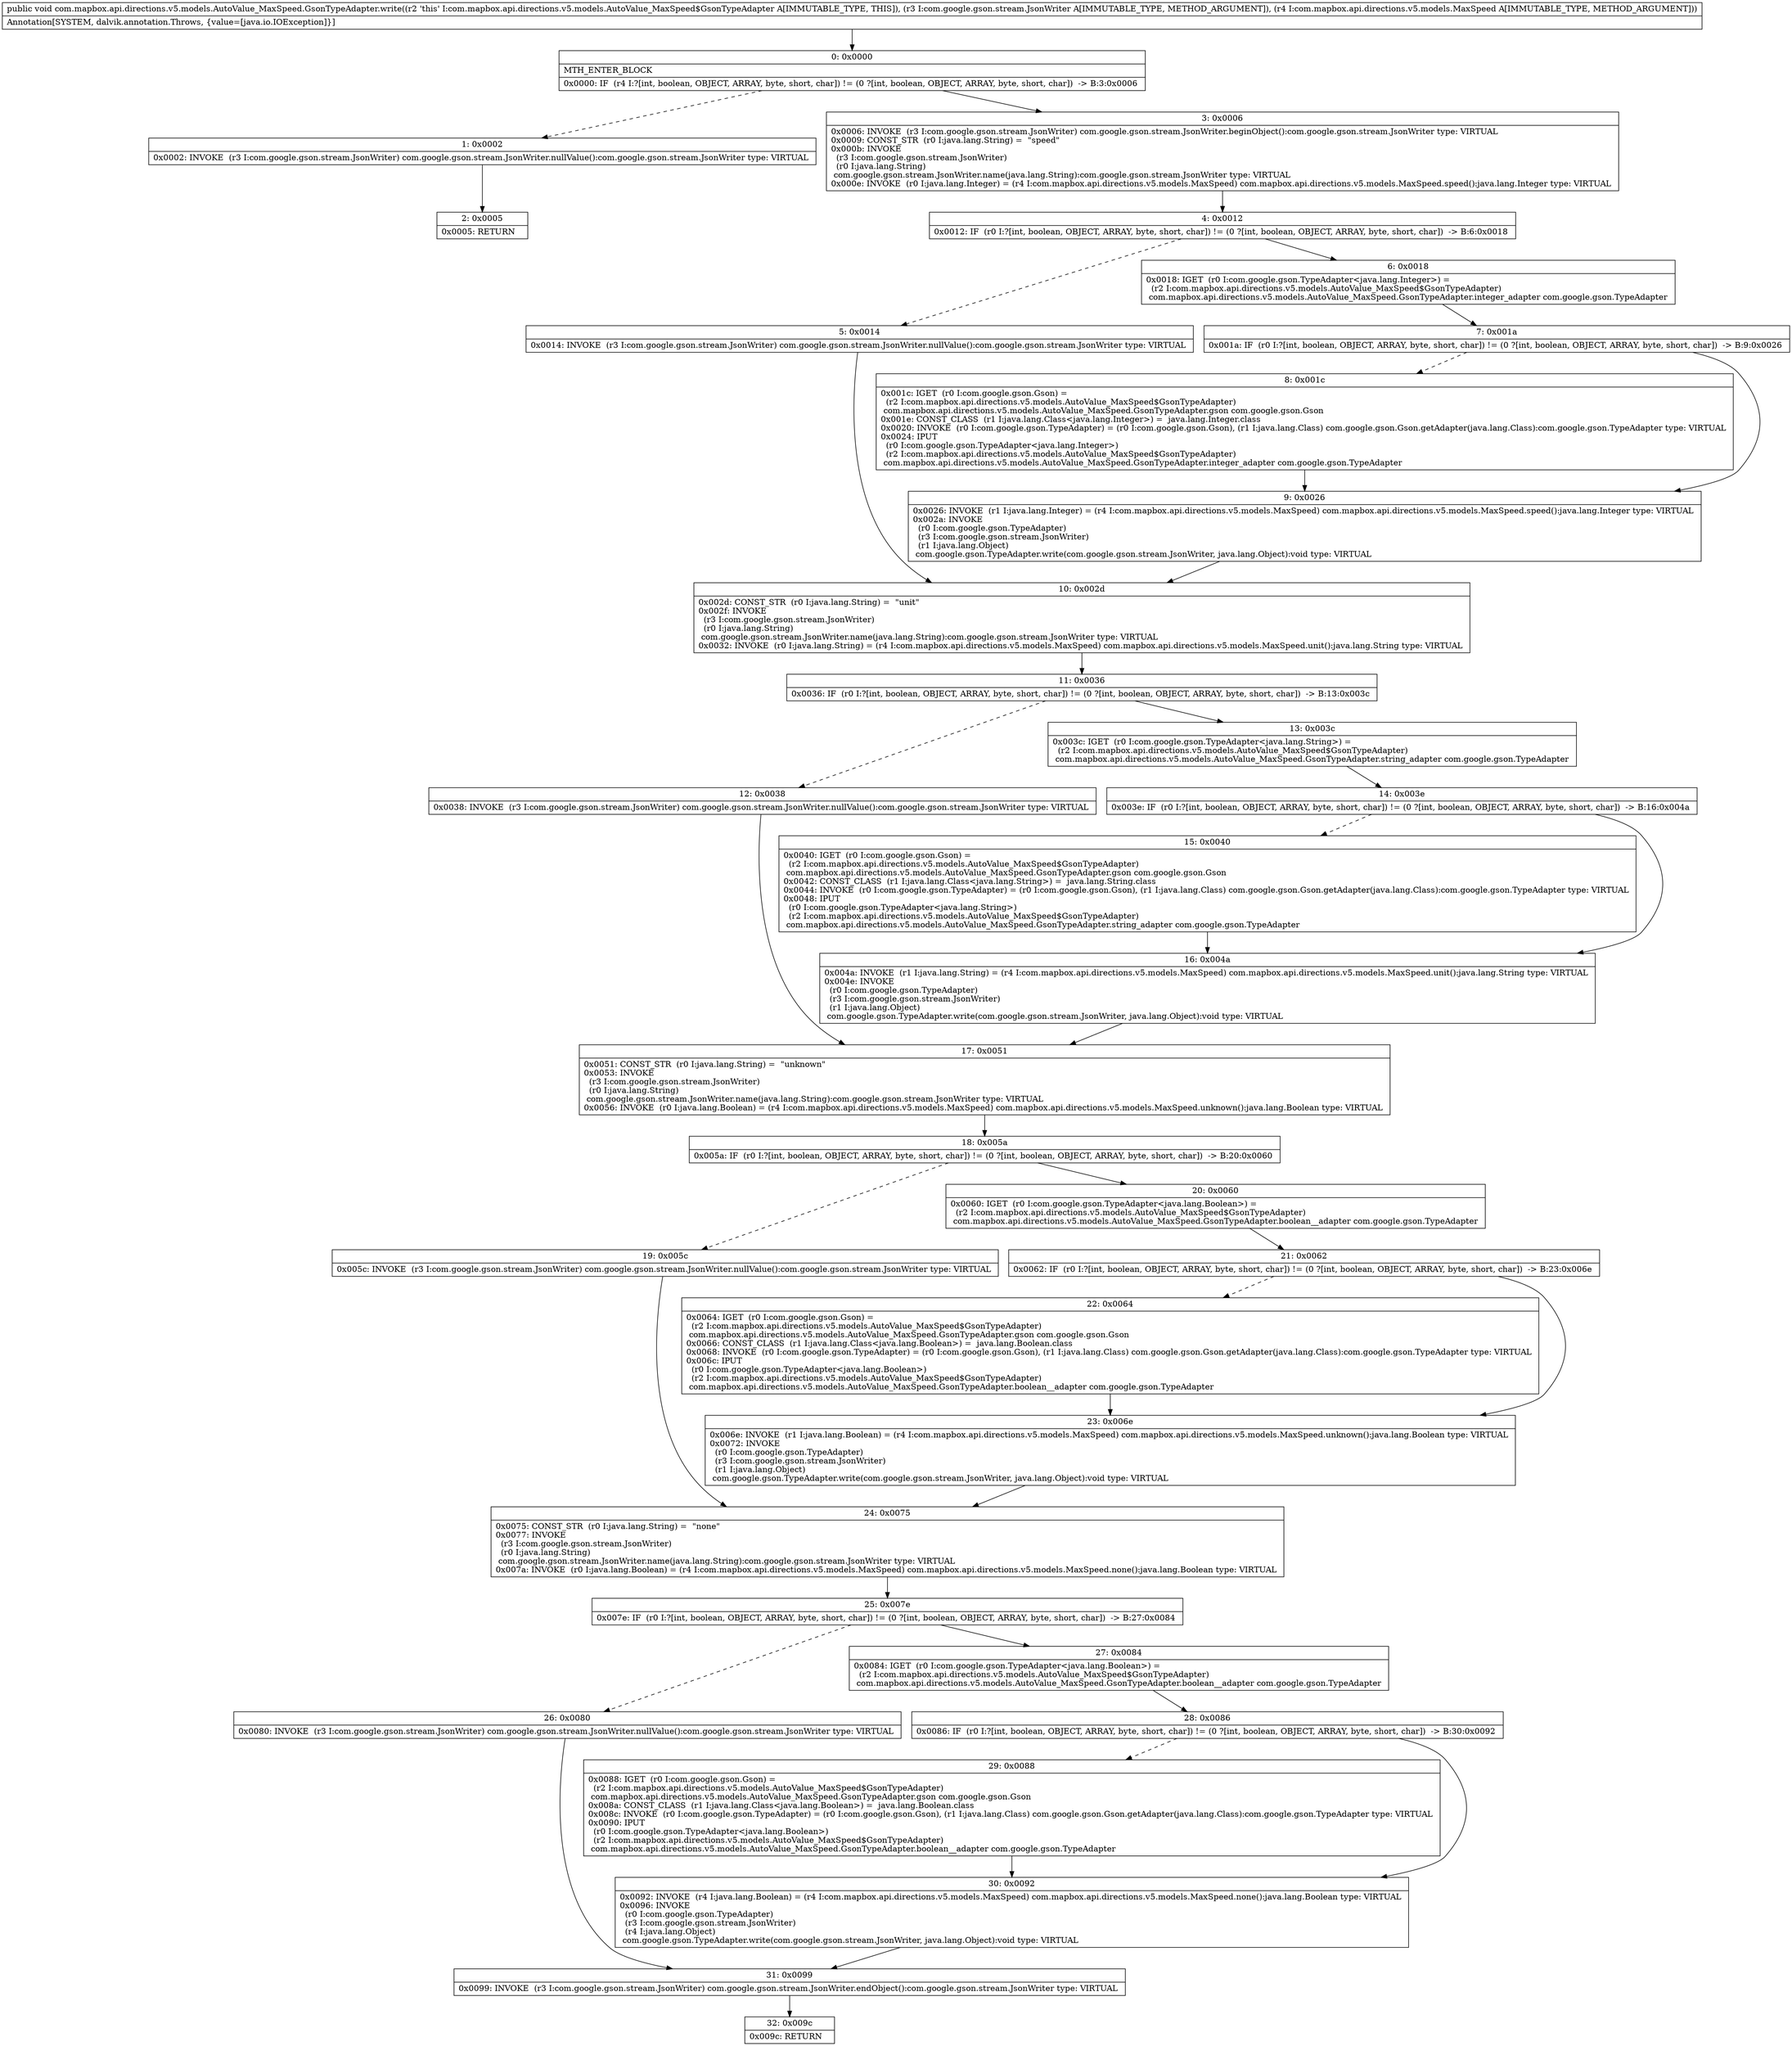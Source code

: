 digraph "CFG forcom.mapbox.api.directions.v5.models.AutoValue_MaxSpeed.GsonTypeAdapter.write(Lcom\/google\/gson\/stream\/JsonWriter;Lcom\/mapbox\/api\/directions\/v5\/models\/MaxSpeed;)V" {
Node_0 [shape=record,label="{0\:\ 0x0000|MTH_ENTER_BLOCK\l|0x0000: IF  (r4 I:?[int, boolean, OBJECT, ARRAY, byte, short, char]) != (0 ?[int, boolean, OBJECT, ARRAY, byte, short, char])  \-\> B:3:0x0006 \l}"];
Node_1 [shape=record,label="{1\:\ 0x0002|0x0002: INVOKE  (r3 I:com.google.gson.stream.JsonWriter) com.google.gson.stream.JsonWriter.nullValue():com.google.gson.stream.JsonWriter type: VIRTUAL \l}"];
Node_2 [shape=record,label="{2\:\ 0x0005|0x0005: RETURN   \l}"];
Node_3 [shape=record,label="{3\:\ 0x0006|0x0006: INVOKE  (r3 I:com.google.gson.stream.JsonWriter) com.google.gson.stream.JsonWriter.beginObject():com.google.gson.stream.JsonWriter type: VIRTUAL \l0x0009: CONST_STR  (r0 I:java.lang.String) =  \"speed\" \l0x000b: INVOKE  \l  (r3 I:com.google.gson.stream.JsonWriter)\l  (r0 I:java.lang.String)\l com.google.gson.stream.JsonWriter.name(java.lang.String):com.google.gson.stream.JsonWriter type: VIRTUAL \l0x000e: INVOKE  (r0 I:java.lang.Integer) = (r4 I:com.mapbox.api.directions.v5.models.MaxSpeed) com.mapbox.api.directions.v5.models.MaxSpeed.speed():java.lang.Integer type: VIRTUAL \l}"];
Node_4 [shape=record,label="{4\:\ 0x0012|0x0012: IF  (r0 I:?[int, boolean, OBJECT, ARRAY, byte, short, char]) != (0 ?[int, boolean, OBJECT, ARRAY, byte, short, char])  \-\> B:6:0x0018 \l}"];
Node_5 [shape=record,label="{5\:\ 0x0014|0x0014: INVOKE  (r3 I:com.google.gson.stream.JsonWriter) com.google.gson.stream.JsonWriter.nullValue():com.google.gson.stream.JsonWriter type: VIRTUAL \l}"];
Node_6 [shape=record,label="{6\:\ 0x0018|0x0018: IGET  (r0 I:com.google.gson.TypeAdapter\<java.lang.Integer\>) = \l  (r2 I:com.mapbox.api.directions.v5.models.AutoValue_MaxSpeed$GsonTypeAdapter)\l com.mapbox.api.directions.v5.models.AutoValue_MaxSpeed.GsonTypeAdapter.integer_adapter com.google.gson.TypeAdapter \l}"];
Node_7 [shape=record,label="{7\:\ 0x001a|0x001a: IF  (r0 I:?[int, boolean, OBJECT, ARRAY, byte, short, char]) != (0 ?[int, boolean, OBJECT, ARRAY, byte, short, char])  \-\> B:9:0x0026 \l}"];
Node_8 [shape=record,label="{8\:\ 0x001c|0x001c: IGET  (r0 I:com.google.gson.Gson) = \l  (r2 I:com.mapbox.api.directions.v5.models.AutoValue_MaxSpeed$GsonTypeAdapter)\l com.mapbox.api.directions.v5.models.AutoValue_MaxSpeed.GsonTypeAdapter.gson com.google.gson.Gson \l0x001e: CONST_CLASS  (r1 I:java.lang.Class\<java.lang.Integer\>) =  java.lang.Integer.class \l0x0020: INVOKE  (r0 I:com.google.gson.TypeAdapter) = (r0 I:com.google.gson.Gson), (r1 I:java.lang.Class) com.google.gson.Gson.getAdapter(java.lang.Class):com.google.gson.TypeAdapter type: VIRTUAL \l0x0024: IPUT  \l  (r0 I:com.google.gson.TypeAdapter\<java.lang.Integer\>)\l  (r2 I:com.mapbox.api.directions.v5.models.AutoValue_MaxSpeed$GsonTypeAdapter)\l com.mapbox.api.directions.v5.models.AutoValue_MaxSpeed.GsonTypeAdapter.integer_adapter com.google.gson.TypeAdapter \l}"];
Node_9 [shape=record,label="{9\:\ 0x0026|0x0026: INVOKE  (r1 I:java.lang.Integer) = (r4 I:com.mapbox.api.directions.v5.models.MaxSpeed) com.mapbox.api.directions.v5.models.MaxSpeed.speed():java.lang.Integer type: VIRTUAL \l0x002a: INVOKE  \l  (r0 I:com.google.gson.TypeAdapter)\l  (r3 I:com.google.gson.stream.JsonWriter)\l  (r1 I:java.lang.Object)\l com.google.gson.TypeAdapter.write(com.google.gson.stream.JsonWriter, java.lang.Object):void type: VIRTUAL \l}"];
Node_10 [shape=record,label="{10\:\ 0x002d|0x002d: CONST_STR  (r0 I:java.lang.String) =  \"unit\" \l0x002f: INVOKE  \l  (r3 I:com.google.gson.stream.JsonWriter)\l  (r0 I:java.lang.String)\l com.google.gson.stream.JsonWriter.name(java.lang.String):com.google.gson.stream.JsonWriter type: VIRTUAL \l0x0032: INVOKE  (r0 I:java.lang.String) = (r4 I:com.mapbox.api.directions.v5.models.MaxSpeed) com.mapbox.api.directions.v5.models.MaxSpeed.unit():java.lang.String type: VIRTUAL \l}"];
Node_11 [shape=record,label="{11\:\ 0x0036|0x0036: IF  (r0 I:?[int, boolean, OBJECT, ARRAY, byte, short, char]) != (0 ?[int, boolean, OBJECT, ARRAY, byte, short, char])  \-\> B:13:0x003c \l}"];
Node_12 [shape=record,label="{12\:\ 0x0038|0x0038: INVOKE  (r3 I:com.google.gson.stream.JsonWriter) com.google.gson.stream.JsonWriter.nullValue():com.google.gson.stream.JsonWriter type: VIRTUAL \l}"];
Node_13 [shape=record,label="{13\:\ 0x003c|0x003c: IGET  (r0 I:com.google.gson.TypeAdapter\<java.lang.String\>) = \l  (r2 I:com.mapbox.api.directions.v5.models.AutoValue_MaxSpeed$GsonTypeAdapter)\l com.mapbox.api.directions.v5.models.AutoValue_MaxSpeed.GsonTypeAdapter.string_adapter com.google.gson.TypeAdapter \l}"];
Node_14 [shape=record,label="{14\:\ 0x003e|0x003e: IF  (r0 I:?[int, boolean, OBJECT, ARRAY, byte, short, char]) != (0 ?[int, boolean, OBJECT, ARRAY, byte, short, char])  \-\> B:16:0x004a \l}"];
Node_15 [shape=record,label="{15\:\ 0x0040|0x0040: IGET  (r0 I:com.google.gson.Gson) = \l  (r2 I:com.mapbox.api.directions.v5.models.AutoValue_MaxSpeed$GsonTypeAdapter)\l com.mapbox.api.directions.v5.models.AutoValue_MaxSpeed.GsonTypeAdapter.gson com.google.gson.Gson \l0x0042: CONST_CLASS  (r1 I:java.lang.Class\<java.lang.String\>) =  java.lang.String.class \l0x0044: INVOKE  (r0 I:com.google.gson.TypeAdapter) = (r0 I:com.google.gson.Gson), (r1 I:java.lang.Class) com.google.gson.Gson.getAdapter(java.lang.Class):com.google.gson.TypeAdapter type: VIRTUAL \l0x0048: IPUT  \l  (r0 I:com.google.gson.TypeAdapter\<java.lang.String\>)\l  (r2 I:com.mapbox.api.directions.v5.models.AutoValue_MaxSpeed$GsonTypeAdapter)\l com.mapbox.api.directions.v5.models.AutoValue_MaxSpeed.GsonTypeAdapter.string_adapter com.google.gson.TypeAdapter \l}"];
Node_16 [shape=record,label="{16\:\ 0x004a|0x004a: INVOKE  (r1 I:java.lang.String) = (r4 I:com.mapbox.api.directions.v5.models.MaxSpeed) com.mapbox.api.directions.v5.models.MaxSpeed.unit():java.lang.String type: VIRTUAL \l0x004e: INVOKE  \l  (r0 I:com.google.gson.TypeAdapter)\l  (r3 I:com.google.gson.stream.JsonWriter)\l  (r1 I:java.lang.Object)\l com.google.gson.TypeAdapter.write(com.google.gson.stream.JsonWriter, java.lang.Object):void type: VIRTUAL \l}"];
Node_17 [shape=record,label="{17\:\ 0x0051|0x0051: CONST_STR  (r0 I:java.lang.String) =  \"unknown\" \l0x0053: INVOKE  \l  (r3 I:com.google.gson.stream.JsonWriter)\l  (r0 I:java.lang.String)\l com.google.gson.stream.JsonWriter.name(java.lang.String):com.google.gson.stream.JsonWriter type: VIRTUAL \l0x0056: INVOKE  (r0 I:java.lang.Boolean) = (r4 I:com.mapbox.api.directions.v5.models.MaxSpeed) com.mapbox.api.directions.v5.models.MaxSpeed.unknown():java.lang.Boolean type: VIRTUAL \l}"];
Node_18 [shape=record,label="{18\:\ 0x005a|0x005a: IF  (r0 I:?[int, boolean, OBJECT, ARRAY, byte, short, char]) != (0 ?[int, boolean, OBJECT, ARRAY, byte, short, char])  \-\> B:20:0x0060 \l}"];
Node_19 [shape=record,label="{19\:\ 0x005c|0x005c: INVOKE  (r3 I:com.google.gson.stream.JsonWriter) com.google.gson.stream.JsonWriter.nullValue():com.google.gson.stream.JsonWriter type: VIRTUAL \l}"];
Node_20 [shape=record,label="{20\:\ 0x0060|0x0060: IGET  (r0 I:com.google.gson.TypeAdapter\<java.lang.Boolean\>) = \l  (r2 I:com.mapbox.api.directions.v5.models.AutoValue_MaxSpeed$GsonTypeAdapter)\l com.mapbox.api.directions.v5.models.AutoValue_MaxSpeed.GsonTypeAdapter.boolean__adapter com.google.gson.TypeAdapter \l}"];
Node_21 [shape=record,label="{21\:\ 0x0062|0x0062: IF  (r0 I:?[int, boolean, OBJECT, ARRAY, byte, short, char]) != (0 ?[int, boolean, OBJECT, ARRAY, byte, short, char])  \-\> B:23:0x006e \l}"];
Node_22 [shape=record,label="{22\:\ 0x0064|0x0064: IGET  (r0 I:com.google.gson.Gson) = \l  (r2 I:com.mapbox.api.directions.v5.models.AutoValue_MaxSpeed$GsonTypeAdapter)\l com.mapbox.api.directions.v5.models.AutoValue_MaxSpeed.GsonTypeAdapter.gson com.google.gson.Gson \l0x0066: CONST_CLASS  (r1 I:java.lang.Class\<java.lang.Boolean\>) =  java.lang.Boolean.class \l0x0068: INVOKE  (r0 I:com.google.gson.TypeAdapter) = (r0 I:com.google.gson.Gson), (r1 I:java.lang.Class) com.google.gson.Gson.getAdapter(java.lang.Class):com.google.gson.TypeAdapter type: VIRTUAL \l0x006c: IPUT  \l  (r0 I:com.google.gson.TypeAdapter\<java.lang.Boolean\>)\l  (r2 I:com.mapbox.api.directions.v5.models.AutoValue_MaxSpeed$GsonTypeAdapter)\l com.mapbox.api.directions.v5.models.AutoValue_MaxSpeed.GsonTypeAdapter.boolean__adapter com.google.gson.TypeAdapter \l}"];
Node_23 [shape=record,label="{23\:\ 0x006e|0x006e: INVOKE  (r1 I:java.lang.Boolean) = (r4 I:com.mapbox.api.directions.v5.models.MaxSpeed) com.mapbox.api.directions.v5.models.MaxSpeed.unknown():java.lang.Boolean type: VIRTUAL \l0x0072: INVOKE  \l  (r0 I:com.google.gson.TypeAdapter)\l  (r3 I:com.google.gson.stream.JsonWriter)\l  (r1 I:java.lang.Object)\l com.google.gson.TypeAdapter.write(com.google.gson.stream.JsonWriter, java.lang.Object):void type: VIRTUAL \l}"];
Node_24 [shape=record,label="{24\:\ 0x0075|0x0075: CONST_STR  (r0 I:java.lang.String) =  \"none\" \l0x0077: INVOKE  \l  (r3 I:com.google.gson.stream.JsonWriter)\l  (r0 I:java.lang.String)\l com.google.gson.stream.JsonWriter.name(java.lang.String):com.google.gson.stream.JsonWriter type: VIRTUAL \l0x007a: INVOKE  (r0 I:java.lang.Boolean) = (r4 I:com.mapbox.api.directions.v5.models.MaxSpeed) com.mapbox.api.directions.v5.models.MaxSpeed.none():java.lang.Boolean type: VIRTUAL \l}"];
Node_25 [shape=record,label="{25\:\ 0x007e|0x007e: IF  (r0 I:?[int, boolean, OBJECT, ARRAY, byte, short, char]) != (0 ?[int, boolean, OBJECT, ARRAY, byte, short, char])  \-\> B:27:0x0084 \l}"];
Node_26 [shape=record,label="{26\:\ 0x0080|0x0080: INVOKE  (r3 I:com.google.gson.stream.JsonWriter) com.google.gson.stream.JsonWriter.nullValue():com.google.gson.stream.JsonWriter type: VIRTUAL \l}"];
Node_27 [shape=record,label="{27\:\ 0x0084|0x0084: IGET  (r0 I:com.google.gson.TypeAdapter\<java.lang.Boolean\>) = \l  (r2 I:com.mapbox.api.directions.v5.models.AutoValue_MaxSpeed$GsonTypeAdapter)\l com.mapbox.api.directions.v5.models.AutoValue_MaxSpeed.GsonTypeAdapter.boolean__adapter com.google.gson.TypeAdapter \l}"];
Node_28 [shape=record,label="{28\:\ 0x0086|0x0086: IF  (r0 I:?[int, boolean, OBJECT, ARRAY, byte, short, char]) != (0 ?[int, boolean, OBJECT, ARRAY, byte, short, char])  \-\> B:30:0x0092 \l}"];
Node_29 [shape=record,label="{29\:\ 0x0088|0x0088: IGET  (r0 I:com.google.gson.Gson) = \l  (r2 I:com.mapbox.api.directions.v5.models.AutoValue_MaxSpeed$GsonTypeAdapter)\l com.mapbox.api.directions.v5.models.AutoValue_MaxSpeed.GsonTypeAdapter.gson com.google.gson.Gson \l0x008a: CONST_CLASS  (r1 I:java.lang.Class\<java.lang.Boolean\>) =  java.lang.Boolean.class \l0x008c: INVOKE  (r0 I:com.google.gson.TypeAdapter) = (r0 I:com.google.gson.Gson), (r1 I:java.lang.Class) com.google.gson.Gson.getAdapter(java.lang.Class):com.google.gson.TypeAdapter type: VIRTUAL \l0x0090: IPUT  \l  (r0 I:com.google.gson.TypeAdapter\<java.lang.Boolean\>)\l  (r2 I:com.mapbox.api.directions.v5.models.AutoValue_MaxSpeed$GsonTypeAdapter)\l com.mapbox.api.directions.v5.models.AutoValue_MaxSpeed.GsonTypeAdapter.boolean__adapter com.google.gson.TypeAdapter \l}"];
Node_30 [shape=record,label="{30\:\ 0x0092|0x0092: INVOKE  (r4 I:java.lang.Boolean) = (r4 I:com.mapbox.api.directions.v5.models.MaxSpeed) com.mapbox.api.directions.v5.models.MaxSpeed.none():java.lang.Boolean type: VIRTUAL \l0x0096: INVOKE  \l  (r0 I:com.google.gson.TypeAdapter)\l  (r3 I:com.google.gson.stream.JsonWriter)\l  (r4 I:java.lang.Object)\l com.google.gson.TypeAdapter.write(com.google.gson.stream.JsonWriter, java.lang.Object):void type: VIRTUAL \l}"];
Node_31 [shape=record,label="{31\:\ 0x0099|0x0099: INVOKE  (r3 I:com.google.gson.stream.JsonWriter) com.google.gson.stream.JsonWriter.endObject():com.google.gson.stream.JsonWriter type: VIRTUAL \l}"];
Node_32 [shape=record,label="{32\:\ 0x009c|0x009c: RETURN   \l}"];
MethodNode[shape=record,label="{public void com.mapbox.api.directions.v5.models.AutoValue_MaxSpeed.GsonTypeAdapter.write((r2 'this' I:com.mapbox.api.directions.v5.models.AutoValue_MaxSpeed$GsonTypeAdapter A[IMMUTABLE_TYPE, THIS]), (r3 I:com.google.gson.stream.JsonWriter A[IMMUTABLE_TYPE, METHOD_ARGUMENT]), (r4 I:com.mapbox.api.directions.v5.models.MaxSpeed A[IMMUTABLE_TYPE, METHOD_ARGUMENT]))  | Annotation[SYSTEM, dalvik.annotation.Throws, \{value=[java.io.IOException]\}]\l}"];
MethodNode -> Node_0;
Node_0 -> Node_1[style=dashed];
Node_0 -> Node_3;
Node_1 -> Node_2;
Node_3 -> Node_4;
Node_4 -> Node_5[style=dashed];
Node_4 -> Node_6;
Node_5 -> Node_10;
Node_6 -> Node_7;
Node_7 -> Node_8[style=dashed];
Node_7 -> Node_9;
Node_8 -> Node_9;
Node_9 -> Node_10;
Node_10 -> Node_11;
Node_11 -> Node_12[style=dashed];
Node_11 -> Node_13;
Node_12 -> Node_17;
Node_13 -> Node_14;
Node_14 -> Node_15[style=dashed];
Node_14 -> Node_16;
Node_15 -> Node_16;
Node_16 -> Node_17;
Node_17 -> Node_18;
Node_18 -> Node_19[style=dashed];
Node_18 -> Node_20;
Node_19 -> Node_24;
Node_20 -> Node_21;
Node_21 -> Node_22[style=dashed];
Node_21 -> Node_23;
Node_22 -> Node_23;
Node_23 -> Node_24;
Node_24 -> Node_25;
Node_25 -> Node_26[style=dashed];
Node_25 -> Node_27;
Node_26 -> Node_31;
Node_27 -> Node_28;
Node_28 -> Node_29[style=dashed];
Node_28 -> Node_30;
Node_29 -> Node_30;
Node_30 -> Node_31;
Node_31 -> Node_32;
}

